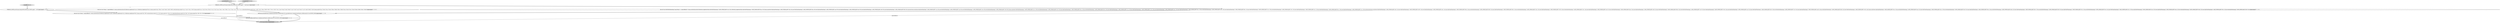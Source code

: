 digraph {
5 [style = filled, label = "final List<List<KeyValueTimestamp<Long,String>>> expectedResult = Arrays.asList(null,null,null,Collections.singletonList(new KeyValueTimestamp<>(ANY_UNIQUE_KEY,\"A-a-a\",4L)),Collections.singletonList(new KeyValueTimestamp<>(ANY_UNIQUE_KEY,\"B-a-a\",5L)),Arrays.asList(new KeyValueTimestamp<>(ANY_UNIQUE_KEY,\"A-b-a\",6L),new KeyValueTimestamp<>(ANY_UNIQUE_KEY,\"B-b-a\",6L),new KeyValueTimestamp<>(ANY_UNIQUE_KEY,\"A-a-b\",6L),new KeyValueTimestamp<>(ANY_UNIQUE_KEY,\"B-a-b\",6L),new KeyValueTimestamp<>(ANY_UNIQUE_KEY,\"A-b-b\",6L),new KeyValueTimestamp<>(ANY_UNIQUE_KEY,\"B-b-b\",6L)),null,null,Arrays.asList(new KeyValueTimestamp<>(ANY_UNIQUE_KEY,\"C-a-a\",9L),new KeyValueTimestamp<>(ANY_UNIQUE_KEY,\"C-a-b\",9L),new KeyValueTimestamp<>(ANY_UNIQUE_KEY,\"C-b-a\",9L),new KeyValueTimestamp<>(ANY_UNIQUE_KEY,\"C-b-b\",9L)),Arrays.asList(new KeyValueTimestamp<>(ANY_UNIQUE_KEY,\"A-c-a\",10L),new KeyValueTimestamp<>(ANY_UNIQUE_KEY,\"A-c-b\",10L),new KeyValueTimestamp<>(ANY_UNIQUE_KEY,\"B-c-a\",10L),new KeyValueTimestamp<>(ANY_UNIQUE_KEY,\"B-c-b\",10L),new KeyValueTimestamp<>(ANY_UNIQUE_KEY,\"C-c-a\",10L),new KeyValueTimestamp<>(ANY_UNIQUE_KEY,\"C-c-b\",10L),new KeyValueTimestamp<>(ANY_UNIQUE_KEY,\"A-a-c\",10L),new KeyValueTimestamp<>(ANY_UNIQUE_KEY,\"B-a-c\",10L),new KeyValueTimestamp<>(ANY_UNIQUE_KEY,\"A-b-c\",10L),new KeyValueTimestamp<>(ANY_UNIQUE_KEY,\"B-b-c\",10L),new KeyValueTimestamp<>(ANY_UNIQUE_KEY,\"C-a-c\",10L),new KeyValueTimestamp<>(ANY_UNIQUE_KEY,\"C-b-c\",10L),new KeyValueTimestamp<>(ANY_UNIQUE_KEY,\"A-c-c\",10L),new KeyValueTimestamp<>(ANY_UNIQUE_KEY,\"B-c-c\",10L),new KeyValueTimestamp<>(ANY_UNIQUE_KEY,\"C-c-c\",10L)),null,null,null,Arrays.asList(new KeyValueTimestamp<>(ANY_UNIQUE_KEY,\"A-d-a\",14L),new KeyValueTimestamp<>(ANY_UNIQUE_KEY,\"A-d-b\",14L),new KeyValueTimestamp<>(ANY_UNIQUE_KEY,\"A-d-c\",14L),new KeyValueTimestamp<>(ANY_UNIQUE_KEY,\"B-d-a\",14L),new KeyValueTimestamp<>(ANY_UNIQUE_KEY,\"B-d-b\",14L),new KeyValueTimestamp<>(ANY_UNIQUE_KEY,\"B-d-c\",14L),new KeyValueTimestamp<>(ANY_UNIQUE_KEY,\"C-d-a\",14L),new KeyValueTimestamp<>(ANY_UNIQUE_KEY,\"C-d-b\",14L),new KeyValueTimestamp<>(ANY_UNIQUE_KEY,\"C-d-c\",14L),new KeyValueTimestamp<>(ANY_UNIQUE_KEY,\"A-a-d\",14L),new KeyValueTimestamp<>(ANY_UNIQUE_KEY,\"B-a-d\",14L),new KeyValueTimestamp<>(ANY_UNIQUE_KEY,\"A-b-d\",14L),new KeyValueTimestamp<>(ANY_UNIQUE_KEY,\"B-b-d\",14L),new KeyValueTimestamp<>(ANY_UNIQUE_KEY,\"C-a-d\",14L),new KeyValueTimestamp<>(ANY_UNIQUE_KEY,\"C-b-d\",14L),new KeyValueTimestamp<>(ANY_UNIQUE_KEY,\"A-c-d\",14L),new KeyValueTimestamp<>(ANY_UNIQUE_KEY,\"B-c-d\",14L),new KeyValueTimestamp<>(ANY_UNIQUE_KEY,\"C-c-d\",14L),new KeyValueTimestamp<>(ANY_UNIQUE_KEY,\"A-d-d\",14L),new KeyValueTimestamp<>(ANY_UNIQUE_KEY,\"B-d-d\",14L),new KeyValueTimestamp<>(ANY_UNIQUE_KEY,\"C-d-d\",14L)),Arrays.asList(new KeyValueTimestamp<>(ANY_UNIQUE_KEY,\"D-a-a\",15L),new KeyValueTimestamp<>(ANY_UNIQUE_KEY,\"D-a-b\",15L),new KeyValueTimestamp<>(ANY_UNIQUE_KEY,\"D-a-c\",15L),new KeyValueTimestamp<>(ANY_UNIQUE_KEY,\"D-a-d\",15L),new KeyValueTimestamp<>(ANY_UNIQUE_KEY,\"D-b-a\",15L),new KeyValueTimestamp<>(ANY_UNIQUE_KEY,\"D-b-b\",15L),new KeyValueTimestamp<>(ANY_UNIQUE_KEY,\"D-b-c\",15L),new KeyValueTimestamp<>(ANY_UNIQUE_KEY,\"D-b-d\",15L),new KeyValueTimestamp<>(ANY_UNIQUE_KEY,\"D-c-a\",15L),new KeyValueTimestamp<>(ANY_UNIQUE_KEY,\"D-c-b\",15L),new KeyValueTimestamp<>(ANY_UNIQUE_KEY,\"D-c-c\",15L),new KeyValueTimestamp<>(ANY_UNIQUE_KEY,\"D-c-d\",15L),new KeyValueTimestamp<>(ANY_UNIQUE_KEY,\"D-d-a\",15L),new KeyValueTimestamp<>(ANY_UNIQUE_KEY,\"D-d-b\",15L),new KeyValueTimestamp<>(ANY_UNIQUE_KEY,\"D-d-c\",15L),new KeyValueTimestamp<>(ANY_UNIQUE_KEY,\"D-d-d\",15L)))@@@4@@@['0', '1', '0']", fillcolor = white, shape = ellipse image = "AAA0AAABBB2BBB"];
7 [style = filled, label = "leftStream.leftJoin(rightStream,valueJoiner,JoinWindows.of(ofSeconds(10))).to(OUTPUT_TOPIC)@@@5@@@['0', '0', '1']", fillcolor = white, shape = ellipse image = "AAA0AAABBB3BBB"];
9 [style = filled, label = "final List<List<String>> expectedResult = Arrays.asList(null,null,Collections.singletonList(\"A-null\"),Collections.singletonList(\"A-a\"),Collections.singletonList(\"B-a\"),Arrays.asList(\"A-b\",\"B-b\"),null,null,Arrays.asList(\"C-a\",\"C-b\"),Arrays.asList(\"A-c\",\"B-c\",\"C-c\"),null,null,null,Arrays.asList(\"A-d\",\"B-d\",\"C-d\"),Arrays.asList(\"D-a\",\"D-b\",\"D-c\",\"D-d\"))@@@4@@@['0', '0', '1']", fillcolor = white, shape = ellipse image = "AAA0AAABBB3BBB"];
6 [style = filled, label = "testMultiInner['0', '1', '0']", fillcolor = lightgray, shape = diamond image = "AAA0AAABBB2BBB"];
10 [style = filled, label = "STREAMS_CONFIG.put(StreamsConfig.APPLICATION_ID_CONFIG,appID + \"-left\")@@@3@@@['0', '0', '1']", fillcolor = white, shape = ellipse image = "AAA0AAABBB3BBB"];
0 [style = filled, label = "runTest(expectedResult)@@@6@@@['1', '1', '1']", fillcolor = lightgray, shape = ellipse image = "AAA0AAABBB1BBB"];
4 [style = filled, label = "final List<List<String>> expectedResult = Arrays.asList(null,null,null,Collections.singletonList(\"A-a-a\"),Collections.singletonList(\"B-a-a\"),Arrays.asList(\"A-b-a\",\"B-b-a\",\"A-a-b\",\"B-a-b\",\"A-b-b\",\"B-b-b\"),null,null,Arrays.asList(\"C-a-a\",\"C-a-b\",\"C-b-a\",\"C-b-b\"),Arrays.asList(\"A-c-a\",\"A-c-b\",\"B-c-a\",\"B-c-b\",\"C-c-a\",\"C-c-b\",\"A-a-c\",\"B-a-c\",\"A-b-c\",\"B-b-c\",\"C-a-c\",\"C-b-c\",\"A-c-c\",\"B-c-c\",\"C-c-c\"),null,null,null,Arrays.asList(\"A-d-a\",\"A-d-b\",\"A-d-c\",\"B-d-a\",\"B-d-b\",\"B-d-c\",\"C-d-a\",\"C-d-b\",\"C-d-c\",\"A-a-d\",\"B-a-d\",\"A-b-d\",\"B-b-d\",\"C-a-d\",\"C-b-d\",\"A-c-d\",\"B-c-d\",\"C-c-d\",\"A-d-d\",\"B-d-d\",\"C-d-d\"),Arrays.asList(\"D-a-a\",\"D-a-b\",\"D-a-c\",\"D-a-d\",\"D-b-a\",\"D-b-b\",\"D-b-c\",\"D-b-d\",\"D-c-a\",\"D-c-b\",\"D-c-c\",\"D-c-d\",\"D-d-a\",\"D-d-b\",\"D-d-c\",\"D-d-d\"))@@@4@@@['1', '0', '0']", fillcolor = white, shape = ellipse image = "AAA0AAABBB1BBB"];
2 [style = filled, label = "leftStream.join(rightStream,valueJoiner,JoinWindows.of(ofSeconds(10))).join(rightStream,valueJoiner,JoinWindows.of(ofSeconds(10))).to(OUTPUT_TOPIC)@@@5@@@['1', '1', '0']", fillcolor = white, shape = ellipse image = "AAA0AAABBB1BBB"];
8 [style = filled, label = "testLeft['0', '0', '1']", fillcolor = lightgray, shape = diamond image = "AAA0AAABBB3BBB"];
1 [style = filled, label = "testMultiInner['1', '0', '0']", fillcolor = lightgray, shape = diamond image = "AAA0AAABBB1BBB"];
3 [style = filled, label = "STREAMS_CONFIG.put(StreamsConfig.APPLICATION_ID_CONFIG,appID + \"-multi-inner\")@@@3@@@['1', '1', '0']", fillcolor = white, shape = ellipse image = "AAA0AAABBB1BBB"];
5->2 [style = bold, label=""];
9->0 [style = solid, label="expectedResult"];
2->7 [style = dashed, label="0"];
2->0 [style = bold, label=""];
1->3 [style = bold, label=""];
5->0 [style = solid, label="expectedResult"];
7->0 [style = bold, label=""];
6->3 [style = bold, label=""];
3->4 [style = bold, label=""];
3->5 [style = bold, label=""];
8->10 [style = bold, label=""];
4->2 [style = bold, label=""];
10->9 [style = bold, label=""];
4->0 [style = solid, label="expectedResult"];
3->10 [style = dashed, label="0"];
9->7 [style = bold, label=""];
}
